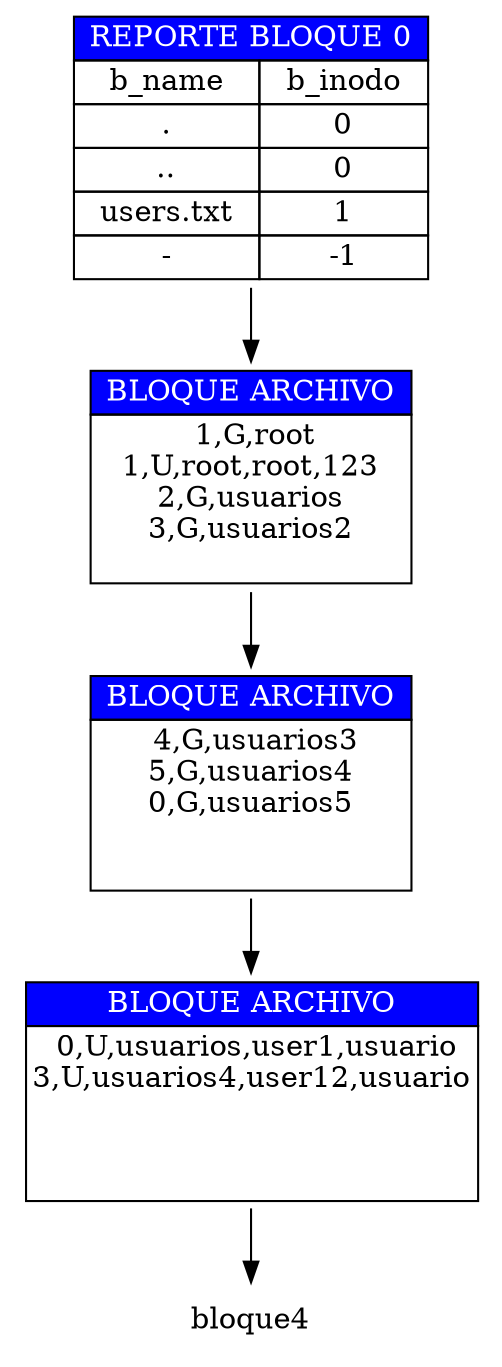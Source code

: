 digraph G {
	node [shape=plaintext]
	bloque0 [label=<
			<table border="0" cellborder="1" cellspacing="0">
				<tr><td colspan="2" bgcolor="#0000FF"><font color="white"> REPORTE BLOQUE 0 </font></td></tr>
	<tr><td>b_name</td><td>b_inodo</td></tr>
	<tr><td>.</td><td>0</td></tr>
	<tr><td>..</td><td>0</td></tr>
	<tr><td>users.txt</td><td>1</td></tr>
	<tr><td>-</td><td>-1</td></tr>	</table>>];
		bloque0 -> bloque1;
bloque1 [label=<
			<table border="0" cellborder="1" cellspacing="0">
		<tr><td colspan="2" bgcolor="#0000FF"><font color="white"> BLOQUE ARCHIVO </font></td></tr>
		<tr><td colspan="2"> 1,G,root<br/>1,U,root,root,123<br/>2,G,usuarios<br/>3,G,usuarios2<br/> </td></tr>	</table>>];
		bloque1 -> bloque2;
bloque2 [label=<
			<table border="0" cellborder="1" cellspacing="0">
		<tr><td colspan="2" bgcolor="#0000FF"><font color="white"> BLOQUE ARCHIVO </font></td></tr>
		<tr><td colspan="2"> 4,G,usuarios3<br/>5,G,usuarios4<br/>0,G,usuarios5<br/><br/> </td></tr>	</table>>];
		bloque2 -> bloque3;
bloque3 [label=<
			<table border="0" cellborder="1" cellspacing="0">
		<tr><td colspan="2" bgcolor="#0000FF"><font color="white"> BLOQUE ARCHIVO </font></td></tr>
		<tr><td colspan="2"> 0,U,usuarios,user1,usuario<br/>3,U,usuarios4,user12,usuario<br/><br/><br/> </td></tr>	</table>>];
		bloque3 -> bloque4;
}